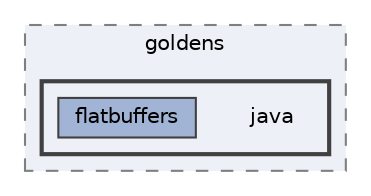 digraph "flatbuffers/goldens/java"
{
 // LATEX_PDF_SIZE
  bgcolor="transparent";
  edge [fontname=Helvetica,fontsize=10,labelfontname=Helvetica,labelfontsize=10];
  node [fontname=Helvetica,fontsize=10,shape=box,height=0.2,width=0.4];
  compound=true
  subgraph clusterdir_5f6317b9f664bc8c93949d780da8f012 {
    graph [ bgcolor="#edf0f7", pencolor="grey50", label="goldens", fontname=Helvetica,fontsize=10 style="filled,dashed", URL="dir_5f6317b9f664bc8c93949d780da8f012.html",tooltip=""]
  subgraph clusterdir_aac4c3a94884455e38b8b0c739d8bde9 {
    graph [ bgcolor="#edf0f7", pencolor="grey25", label="", fontname=Helvetica,fontsize=10 style="filled,bold", URL="dir_aac4c3a94884455e38b8b0c739d8bde9.html",tooltip=""]
    dir_aac4c3a94884455e38b8b0c739d8bde9 [shape=plaintext, label="java"];
  dir_660756f8a1a16c38c65fdf3b32f0b7d4 [label="flatbuffers", fillcolor="#a2b4d6", color="grey25", style="filled", URL="dir_660756f8a1a16c38c65fdf3b32f0b7d4.html",tooltip=""];
  }
  }
}
